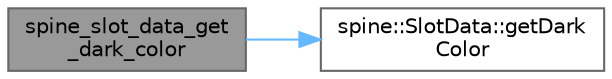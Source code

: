 digraph "spine_slot_data_get_dark_color"
{
 // LATEX_PDF_SIZE
  bgcolor="transparent";
  edge [fontname=Helvetica,fontsize=10,labelfontname=Helvetica,labelfontsize=10];
  node [fontname=Helvetica,fontsize=10,shape=box,height=0.2,width=0.4];
  rankdir="LR";
  Node1 [id="Node000001",label="spine_slot_data_get\l_dark_color",height=0.2,width=0.4,color="gray40", fillcolor="grey60", style="filled", fontcolor="black",tooltip=" "];
  Node1 -> Node2 [id="edge2_Node000001_Node000002",color="steelblue1",style="solid",tooltip=" "];
  Node2 [id="Node000002",label="spine::SlotData::getDark\lColor",height=0.2,width=0.4,color="grey40", fillcolor="white", style="filled",URL="$classspine_1_1_slot_data.html#a40b7cd02886a78fc6b69f756b717f4df",tooltip=" "];
}
